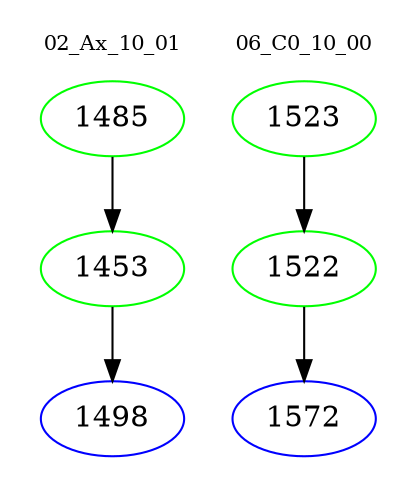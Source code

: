 digraph{
subgraph cluster_0 {
color = white
label = "02_Ax_10_01";
fontsize=10;
T0_1485 [label="1485", color="green"]
T0_1485 -> T0_1453 [color="black"]
T0_1453 [label="1453", color="green"]
T0_1453 -> T0_1498 [color="black"]
T0_1498 [label="1498", color="blue"]
}
subgraph cluster_1 {
color = white
label = "06_C0_10_00";
fontsize=10;
T1_1523 [label="1523", color="green"]
T1_1523 -> T1_1522 [color="black"]
T1_1522 [label="1522", color="green"]
T1_1522 -> T1_1572 [color="black"]
T1_1572 [label="1572", color="blue"]
}
}

